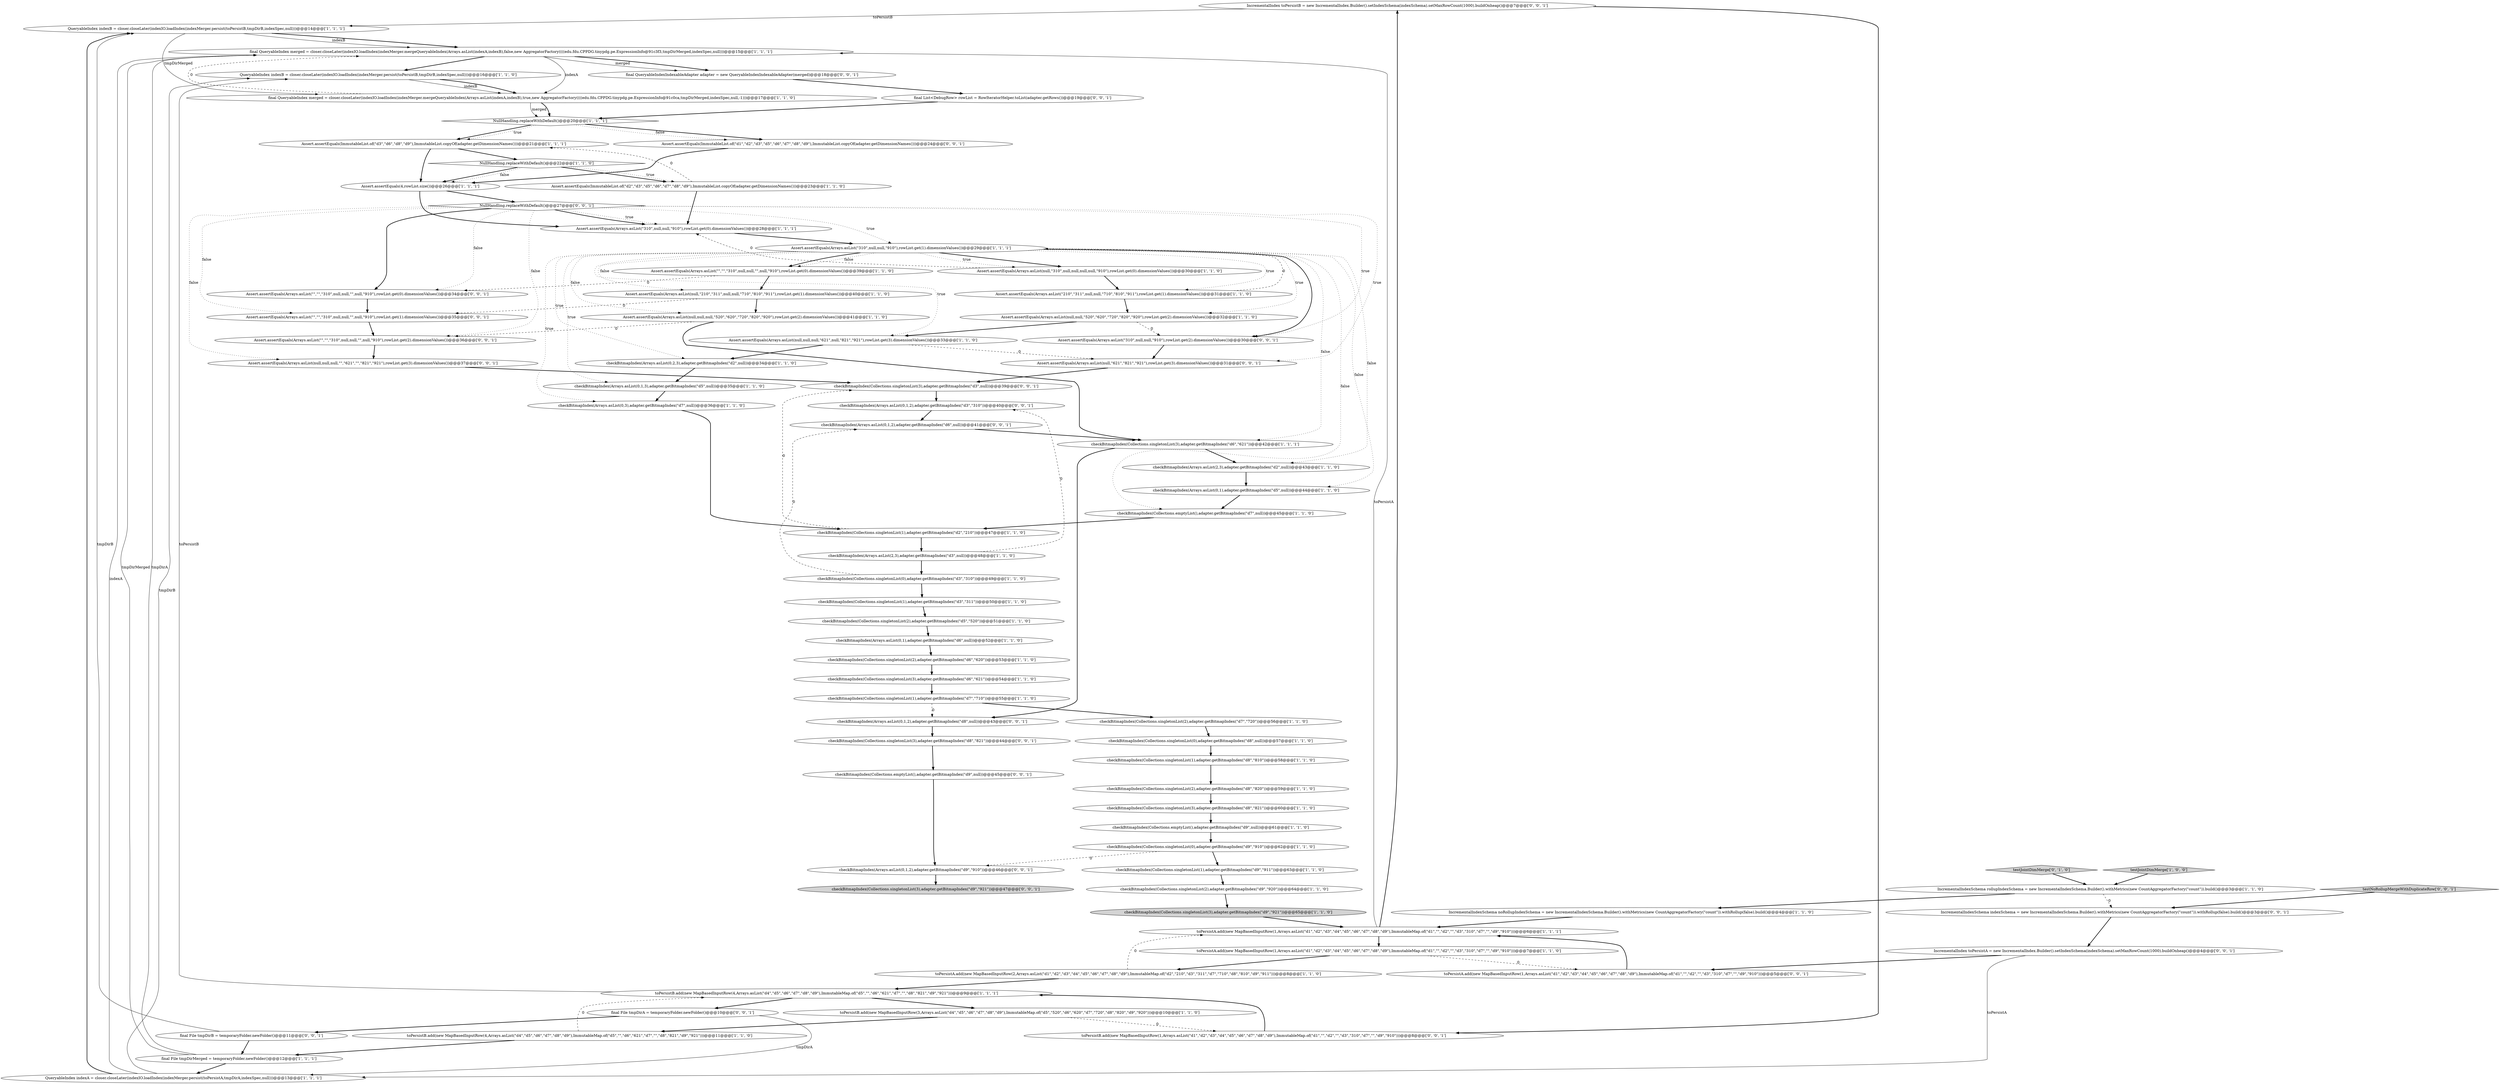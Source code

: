 digraph {
64 [style = filled, label = "IncrementalIndex toPersistB = new IncrementalIndex.Builder().setIndexSchema(indexSchema).setMaxRowCount(1000).buildOnheap()@@@7@@@['0', '0', '1']", fillcolor = white, shape = ellipse image = "AAA0AAABBB3BBB"];
29 [style = filled, label = "toPersistB.add(new MapBasedInputRow(4,Arrays.asList(\"d4\",\"d5\",\"d6\",\"d7\",\"d8\",\"d9\"),ImmutableMap.of(\"d5\",\"\",\"d6\",\"621\",\"d7\",\"\",\"d8\",\"821\",\"d9\",\"921\")))@@@11@@@['1', '1', '0']", fillcolor = white, shape = ellipse image = "AAA0AAABBB1BBB"];
45 [style = filled, label = "final QueryableIndex merged = closer.closeLater(indexIO.loadIndex(indexMerger.mergeQueryableIndex(Arrays.asList(indexA,indexB),false,new AggregatorFactory((((edu.fdu.CPPDG.tinypdg.pe.ExpressionInfo@91c3f3,tmpDirMerged,indexSpec,null)))@@@15@@@['1', '1', '1']", fillcolor = white, shape = ellipse image = "AAA0AAABBB1BBB"];
53 [style = filled, label = "checkBitmapIndex(Collections.singletonList(1),adapter.getBitmapIndex(\"d7\",\"710\"))@@@55@@@['1', '1', '0']", fillcolor = white, shape = ellipse image = "AAA0AAABBB1BBB"];
28 [style = filled, label = "checkBitmapIndex(Collections.singletonList(3),adapter.getBitmapIndex(\"d8\",\"821\"))@@@60@@@['1', '1', '0']", fillcolor = white, shape = ellipse image = "AAA0AAABBB1BBB"];
58 [style = filled, label = "Assert.assertEquals(Arrays.asList(\"\",\"\",\"310\",null,null,\"\",null,\"910\"),rowList.get(1).dimensionValues())@@@35@@@['0', '0', '1']", fillcolor = white, shape = ellipse image = "AAA0AAABBB3BBB"];
34 [style = filled, label = "toPersistA.add(new MapBasedInputRow(1,Arrays.asList(\"d1\",\"d2\",\"d3\",\"d4\",\"d5\",\"d6\",\"d7\",\"d8\",\"d9\"),ImmutableMap.of(\"d1\",\"\",\"d2\",\"\",\"d3\",\"310\",\"d7\",\"\",\"d9\",\"910\")))@@@6@@@['1', '1', '1']", fillcolor = white, shape = ellipse image = "AAA0AAABBB1BBB"];
55 [style = filled, label = "testJointDimMerge['0', '1', '0']", fillcolor = lightgray, shape = diamond image = "AAA0AAABBB2BBB"];
19 [style = filled, label = "checkBitmapIndex(Collections.singletonList(2),adapter.getBitmapIndex(\"d8\",\"820\"))@@@59@@@['1', '1', '0']", fillcolor = white, shape = ellipse image = "AAA0AAABBB1BBB"];
18 [style = filled, label = "IncrementalIndexSchema rollupIndexSchema = new IncrementalIndexSchema.Builder().withMetrics(new CountAggregatorFactory(\"count\")).build()@@@3@@@['1', '1', '0']", fillcolor = white, shape = ellipse image = "AAA0AAABBB1BBB"];
38 [style = filled, label = "checkBitmapIndex(Collections.singletonList(0),adapter.getBitmapIndex(\"d9\",\"910\"))@@@62@@@['1', '1', '0']", fillcolor = white, shape = ellipse image = "AAA0AAABBB1BBB"];
30 [style = filled, label = "Assert.assertEquals(Arrays.asList(null,\"310\",null,null,null,null,\"910\"),rowList.get(0).dimensionValues())@@@30@@@['1', '1', '0']", fillcolor = white, shape = ellipse image = "AAA0AAABBB1BBB"];
25 [style = filled, label = "toPersistB.add(new MapBasedInputRow(3,Arrays.asList(\"d4\",\"d5\",\"d6\",\"d7\",\"d8\",\"d9\"),ImmutableMap.of(\"d5\",\"520\",\"d6\",\"620\",\"d7\",\"720\",\"d8\",\"820\",\"d9\",\"920\")))@@@10@@@['1', '1', '0']", fillcolor = white, shape = ellipse image = "AAA0AAABBB1BBB"];
4 [style = filled, label = "Assert.assertEquals(4,rowList.size())@@@26@@@['1', '1', '1']", fillcolor = white, shape = ellipse image = "AAA0AAABBB1BBB"];
32 [style = filled, label = "checkBitmapIndex(Collections.singletonList(2),adapter.getBitmapIndex(\"d7\",\"720\"))@@@56@@@['1', '1', '0']", fillcolor = white, shape = ellipse image = "AAA0AAABBB1BBB"];
15 [style = filled, label = "QueryableIndex indexB = closer.closeLater(indexIO.loadIndex(indexMerger.persist(toPersistB,tmpDirB,indexSpec,null)))@@@16@@@['1', '1', '0']", fillcolor = white, shape = ellipse image = "AAA0AAABBB1BBB"];
63 [style = filled, label = "checkBitmapIndex(Collections.singletonList(3),adapter.getBitmapIndex(\"d3\",null))@@@39@@@['0', '0', '1']", fillcolor = white, shape = ellipse image = "AAA0AAABBB3BBB"];
69 [style = filled, label = "Assert.assertEquals(Arrays.asList(\"310\",null,null,\"910\"),rowList.get(2).dimensionValues())@@@30@@@['0', '0', '1']", fillcolor = white, shape = ellipse image = "AAA0AAABBB3BBB"];
33 [style = filled, label = "checkBitmapIndex(Collections.singletonList(0),adapter.getBitmapIndex(\"d3\",\"310\"))@@@49@@@['1', '1', '0']", fillcolor = white, shape = ellipse image = "AAA0AAABBB1BBB"];
49 [style = filled, label = "checkBitmapIndex(Collections.singletonList(3),adapter.getBitmapIndex(\"d6\",\"621\"))@@@42@@@['1', '1', '1']", fillcolor = white, shape = ellipse image = "AAA0AAABBB1BBB"];
31 [style = filled, label = "Assert.assertEquals(Arrays.asList(null,null,null,\"621\",null,\"821\",\"921\"),rowList.get(3).dimensionValues())@@@33@@@['1', '1', '0']", fillcolor = white, shape = ellipse image = "AAA0AAABBB1BBB"];
44 [style = filled, label = "Assert.assertEquals(ImmutableList.of(\"d3\",\"d6\",\"d8\",\"d9\"),ImmutableList.copyOf(adapter.getDimensionNames()))@@@21@@@['1', '1', '1']", fillcolor = white, shape = ellipse image = "AAA0AAABBB1BBB"];
5 [style = filled, label = "Assert.assertEquals(Arrays.asList(\"210\",\"311\",null,null,\"710\",\"810\",\"911\"),rowList.get(1).dimensionValues())@@@31@@@['1', '1', '0']", fillcolor = white, shape = ellipse image = "AAA0AAABBB1BBB"];
27 [style = filled, label = "final QueryableIndex merged = closer.closeLater(indexIO.loadIndex(indexMerger.mergeQueryableIndex(Arrays.asList(indexA,indexB),true,new AggregatorFactory((((edu.fdu.CPPDG.tinypdg.pe.ExpressionInfo@91c0ca,tmpDirMerged,indexSpec,null,-1)))@@@17@@@['1', '1', '0']", fillcolor = white, shape = ellipse image = "AAA0AAABBB1BBB"];
52 [style = filled, label = "NullHandling.replaceWithDefault()@@@20@@@['1', '1', '1']", fillcolor = white, shape = diamond image = "AAA0AAABBB1BBB"];
0 [style = filled, label = "checkBitmapIndex(Collections.singletonList(3),adapter.getBitmapIndex(\"d6\",\"621\"))@@@54@@@['1', '1', '0']", fillcolor = white, shape = ellipse image = "AAA0AAABBB1BBB"];
36 [style = filled, label = "toPersistB.add(new MapBasedInputRow(4,Arrays.asList(\"d4\",\"d5\",\"d6\",\"d7\",\"d8\",\"d9\"),ImmutableMap.of(\"d5\",\"\",\"d6\",\"621\",\"d7\",\"\",\"d8\",\"821\",\"d9\",\"921\")))@@@9@@@['1', '1', '1']", fillcolor = white, shape = ellipse image = "AAA0AAABBB1BBB"];
62 [style = filled, label = "NullHandling.replaceWithDefault()@@@27@@@['0', '0', '1']", fillcolor = white, shape = diamond image = "AAA0AAABBB3BBB"];
7 [style = filled, label = "Assert.assertEquals(ImmutableList.of(\"d2\",\"d3\",\"d5\",\"d6\",\"d7\",\"d8\",\"d9\"),ImmutableList.copyOf(adapter.getDimensionNames()))@@@23@@@['1', '1', '0']", fillcolor = white, shape = ellipse image = "AAA0AAABBB1BBB"];
1 [style = filled, label = "NullHandling.replaceWithDefault()@@@22@@@['1', '1', '0']", fillcolor = white, shape = diamond image = "AAA0AAABBB1BBB"];
40 [style = filled, label = "checkBitmapIndex(Collections.singletonList(1),adapter.getBitmapIndex(\"d8\",\"810\"))@@@58@@@['1', '1', '0']", fillcolor = white, shape = ellipse image = "AAA0AAABBB1BBB"];
17 [style = filled, label = "checkBitmapIndex(Collections.singletonList(3),adapter.getBitmapIndex(\"d9\",\"921\"))@@@65@@@['1', '1', '0']", fillcolor = lightgray, shape = ellipse image = "AAA0AAABBB1BBB"];
12 [style = filled, label = "checkBitmapIndex(Arrays.asList(0,2,3),adapter.getBitmapIndex(\"d2\",null))@@@34@@@['1', '1', '0']", fillcolor = white, shape = ellipse image = "AAA0AAABBB1BBB"];
11 [style = filled, label = "Assert.assertEquals(Arrays.asList(null,null,null,\"520\",\"620\",\"720\",\"820\",\"920\"),rowList.get(2).dimensionValues())@@@41@@@['1', '1', '0']", fillcolor = white, shape = ellipse image = "AAA0AAABBB1BBB"];
54 [style = filled, label = "Assert.assertEquals(Arrays.asList(\"310\",null,null,\"910\"),rowList.get(0).dimensionValues())@@@28@@@['1', '1', '1']", fillcolor = white, shape = ellipse image = "AAA0AAABBB1BBB"];
21 [style = filled, label = "checkBitmapIndex(Collections.singletonList(0),adapter.getBitmapIndex(\"d8\",null))@@@57@@@['1', '1', '0']", fillcolor = white, shape = ellipse image = "AAA0AAABBB1BBB"];
68 [style = filled, label = "final File tmpDirB = temporaryFolder.newFolder()@@@11@@@['0', '0', '1']", fillcolor = white, shape = ellipse image = "AAA0AAABBB3BBB"];
47 [style = filled, label = "checkBitmapIndex(Collections.singletonList(1),adapter.getBitmapIndex(\"d9\",\"911\"))@@@63@@@['1', '1', '0']", fillcolor = white, shape = ellipse image = "AAA0AAABBB1BBB"];
51 [style = filled, label = "checkBitmapIndex(Arrays.asList(2,3),adapter.getBitmapIndex(\"d3\",null))@@@48@@@['1', '1', '0']", fillcolor = white, shape = ellipse image = "AAA0AAABBB1BBB"];
8 [style = filled, label = "toPersistA.add(new MapBasedInputRow(1,Arrays.asList(\"d1\",\"d2\",\"d3\",\"d4\",\"d5\",\"d6\",\"d7\",\"d8\",\"d9\"),ImmutableMap.of(\"d1\",\"\",\"d2\",\"\",\"d3\",\"310\",\"d7\",\"\",\"d9\",\"910\")))@@@7@@@['1', '1', '0']", fillcolor = white, shape = ellipse image = "AAA0AAABBB1BBB"];
78 [style = filled, label = "IncrementalIndexSchema indexSchema = new IncrementalIndexSchema.Builder().withMetrics(new CountAggregatorFactory(\"count\")).withRollup(false).build()@@@3@@@['0', '0', '1']", fillcolor = white, shape = ellipse image = "AAA0AAABBB3BBB"];
13 [style = filled, label = "QueryableIndex indexB = closer.closeLater(indexIO.loadIndex(indexMerger.persist(toPersistB,tmpDirB,indexSpec,null)))@@@14@@@['1', '1', '1']", fillcolor = white, shape = ellipse image = "AAA0AAABBB1BBB"];
26 [style = filled, label = "Assert.assertEquals(Arrays.asList(\"310\",null,null,\"910\"),rowList.get(1).dimensionValues())@@@29@@@['1', '1', '1']", fillcolor = white, shape = ellipse image = "AAA0AAABBB1BBB"];
14 [style = filled, label = "checkBitmapIndex(Arrays.asList(2,3),adapter.getBitmapIndex(\"d2\",null))@@@43@@@['1', '1', '0']", fillcolor = white, shape = ellipse image = "AAA0AAABBB1BBB"];
6 [style = filled, label = "checkBitmapIndex(Collections.emptyList(),adapter.getBitmapIndex(\"d7\",null))@@@45@@@['1', '1', '0']", fillcolor = white, shape = ellipse image = "AAA0AAABBB1BBB"];
35 [style = filled, label = "Assert.assertEquals(Arrays.asList(null,\"210\",\"311\",null,null,\"710\",\"810\",\"911\"),rowList.get(1).dimensionValues())@@@40@@@['1', '1', '0']", fillcolor = white, shape = ellipse image = "AAA0AAABBB1BBB"];
43 [style = filled, label = "checkBitmapIndex(Collections.singletonList(2),adapter.getBitmapIndex(\"d9\",\"920\"))@@@64@@@['1', '1', '0']", fillcolor = white, shape = ellipse image = "AAA0AAABBB1BBB"];
22 [style = filled, label = "QueryableIndex indexA = closer.closeLater(indexIO.loadIndex(indexMerger.persist(toPersistA,tmpDirA,indexSpec,null)))@@@13@@@['1', '1', '1']", fillcolor = white, shape = ellipse image = "AAA0AAABBB1BBB"];
50 [style = filled, label = "Assert.assertEquals(Arrays.asList(null,null,\"520\",\"620\",\"720\",\"820\",\"920\"),rowList.get(2).dimensionValues())@@@32@@@['1', '1', '0']", fillcolor = white, shape = ellipse image = "AAA0AAABBB1BBB"];
59 [style = filled, label = "final QueryableIndexIndexableAdapter adapter = new QueryableIndexIndexableAdapter(merged)@@@18@@@['0', '0', '1']", fillcolor = white, shape = ellipse image = "AAA0AAABBB3BBB"];
73 [style = filled, label = "IncrementalIndex toPersistA = new IncrementalIndex.Builder().setIndexSchema(indexSchema).setMaxRowCount(1000).buildOnheap()@@@4@@@['0', '0', '1']", fillcolor = white, shape = ellipse image = "AAA0AAABBB3BBB"];
75 [style = filled, label = "checkBitmapIndex(Collections.singletonList(3),adapter.getBitmapIndex(\"d9\",\"921\"))@@@47@@@['0', '0', '1']", fillcolor = lightgray, shape = ellipse image = "AAA0AAABBB3BBB"];
80 [style = filled, label = "checkBitmapIndex(Collections.singletonList(3),adapter.getBitmapIndex(\"d8\",\"821\"))@@@44@@@['0', '0', '1']", fillcolor = white, shape = ellipse image = "AAA0AAABBB3BBB"];
70 [style = filled, label = "checkBitmapIndex(Arrays.asList(0,1,2),adapter.getBitmapIndex(\"d3\",\"310\"))@@@40@@@['0', '0', '1']", fillcolor = white, shape = ellipse image = "AAA0AAABBB3BBB"];
2 [style = filled, label = "checkBitmapIndex(Collections.singletonList(2),adapter.getBitmapIndex(\"d5\",\"520\"))@@@51@@@['1', '1', '0']", fillcolor = white, shape = ellipse image = "AAA0AAABBB1BBB"];
60 [style = filled, label = "final File tmpDirA = temporaryFolder.newFolder()@@@10@@@['0', '0', '1']", fillcolor = white, shape = ellipse image = "AAA0AAABBB3BBB"];
9 [style = filled, label = "checkBitmapIndex(Arrays.asList(0,1,3),adapter.getBitmapIndex(\"d5\",null))@@@35@@@['1', '1', '0']", fillcolor = white, shape = ellipse image = "AAA0AAABBB1BBB"];
67 [style = filled, label = "Assert.assertEquals(Arrays.asList(null,null,null,\"\",\"621\",\"\",\"821\",\"921\"),rowList.get(3).dimensionValues())@@@37@@@['0', '0', '1']", fillcolor = white, shape = ellipse image = "AAA0AAABBB3BBB"];
10 [style = filled, label = "IncrementalIndexSchema noRollupIndexSchema = new IncrementalIndexSchema.Builder().withMetrics(new CountAggregatorFactory(\"count\")).withRollup(false).build()@@@4@@@['1', '1', '0']", fillcolor = white, shape = ellipse image = "AAA0AAABBB1BBB"];
61 [style = filled, label = "Assert.assertEquals(Arrays.asList(null,\"621\",\"821\",\"921\"),rowList.get(3).dimensionValues())@@@31@@@['0', '0', '1']", fillcolor = white, shape = ellipse image = "AAA0AAABBB3BBB"];
3 [style = filled, label = "Assert.assertEquals(Arrays.asList(\"\",\"\",\"310\",null,null,\"\",null,\"910\"),rowList.get(0).dimensionValues())@@@39@@@['1', '1', '0']", fillcolor = white, shape = ellipse image = "AAA0AAABBB1BBB"];
41 [style = filled, label = "checkBitmapIndex(Collections.emptyList(),adapter.getBitmapIndex(\"d9\",null))@@@61@@@['1', '1', '0']", fillcolor = white, shape = ellipse image = "AAA0AAABBB1BBB"];
65 [style = filled, label = "checkBitmapIndex(Arrays.asList(0,1,2),adapter.getBitmapIndex(\"d9\",\"910\"))@@@46@@@['0', '0', '1']", fillcolor = white, shape = ellipse image = "AAA0AAABBB3BBB"];
76 [style = filled, label = "final List<DebugRow> rowList = RowIteratorHelper.toList(adapter.getRows())@@@19@@@['0', '0', '1']", fillcolor = white, shape = ellipse image = "AAA0AAABBB3BBB"];
39 [style = filled, label = "checkBitmapIndex(Arrays.asList(0,1),adapter.getBitmapIndex(\"d5\",null))@@@44@@@['1', '1', '0']", fillcolor = white, shape = ellipse image = "AAA0AAABBB1BBB"];
81 [style = filled, label = "toPersistA.add(new MapBasedInputRow(1,Arrays.asList(\"d1\",\"d2\",\"d3\",\"d4\",\"d5\",\"d6\",\"d7\",\"d8\",\"d9\"),ImmutableMap.of(\"d1\",\"\",\"d2\",\"\",\"d3\",\"310\",\"d7\",\"\",\"d9\",\"910\")))@@@5@@@['0', '0', '1']", fillcolor = white, shape = ellipse image = "AAA0AAABBB3BBB"];
77 [style = filled, label = "checkBitmapIndex(Arrays.asList(0,1,2),adapter.getBitmapIndex(\"d8\",null))@@@43@@@['0', '0', '1']", fillcolor = white, shape = ellipse image = "AAA0AAABBB3BBB"];
37 [style = filled, label = "checkBitmapIndex(Collections.singletonList(1),adapter.getBitmapIndex(\"d2\",\"210\"))@@@47@@@['1', '1', '0']", fillcolor = white, shape = ellipse image = "AAA0AAABBB1BBB"];
56 [style = filled, label = "Assert.assertEquals(Arrays.asList(\"\",\"\",\"310\",null,null,\"\",null,\"910\"),rowList.get(0).dimensionValues())@@@34@@@['0', '0', '1']", fillcolor = white, shape = ellipse image = "AAA0AAABBB3BBB"];
72 [style = filled, label = "Assert.assertEquals(ImmutableList.of(\"d1\",\"d2\",\"d3\",\"d5\",\"d6\",\"d7\",\"d8\",\"d9\"),ImmutableList.copyOf(adapter.getDimensionNames()))@@@24@@@['0', '0', '1']", fillcolor = white, shape = ellipse image = "AAA0AAABBB3BBB"];
42 [style = filled, label = "checkBitmapIndex(Arrays.asList(0,1),adapter.getBitmapIndex(\"d6\",null))@@@52@@@['1', '1', '0']", fillcolor = white, shape = ellipse image = "AAA0AAABBB1BBB"];
79 [style = filled, label = "toPersistB.add(new MapBasedInputRow(1,Arrays.asList(\"d1\",\"d2\",\"d3\",\"d4\",\"d5\",\"d6\",\"d7\",\"d8\",\"d9\"),ImmutableMap.of(\"d1\",\"\",\"d2\",\"\",\"d3\",\"310\",\"d7\",\"\",\"d9\",\"910\")))@@@8@@@['0', '0', '1']", fillcolor = white, shape = ellipse image = "AAA0AAABBB3BBB"];
57 [style = filled, label = "testNoRollupMergeWithDuplicateRow['0', '0', '1']", fillcolor = lightgray, shape = diamond image = "AAA0AAABBB3BBB"];
74 [style = filled, label = "checkBitmapIndex(Collections.emptyList(),adapter.getBitmapIndex(\"d9\",null))@@@45@@@['0', '0', '1']", fillcolor = white, shape = ellipse image = "AAA0AAABBB3BBB"];
20 [style = filled, label = "checkBitmapIndex(Collections.singletonList(2),adapter.getBitmapIndex(\"d6\",\"620\"))@@@53@@@['1', '1', '0']", fillcolor = white, shape = ellipse image = "AAA0AAABBB1BBB"];
46 [style = filled, label = "toPersistA.add(new MapBasedInputRow(2,Arrays.asList(\"d1\",\"d2\",\"d3\",\"d4\",\"d5\",\"d6\",\"d7\",\"d8\",\"d9\"),ImmutableMap.of(\"d2\",\"210\",\"d3\",\"311\",\"d7\",\"710\",\"d8\",\"810\",\"d9\",\"911\")))@@@8@@@['1', '1', '0']", fillcolor = white, shape = ellipse image = "AAA0AAABBB1BBB"];
66 [style = filled, label = "Assert.assertEquals(Arrays.asList(\"\",\"\",\"310\",null,null,\"\",null,\"910\"),rowList.get(2).dimensionValues())@@@36@@@['0', '0', '1']", fillcolor = white, shape = ellipse image = "AAA0AAABBB3BBB"];
71 [style = filled, label = "checkBitmapIndex(Arrays.asList(0,1,2),adapter.getBitmapIndex(\"d6\",null))@@@41@@@['0', '0', '1']", fillcolor = white, shape = ellipse image = "AAA0AAABBB3BBB"];
48 [style = filled, label = "testJointDimMerge['1', '0', '0']", fillcolor = lightgray, shape = diamond image = "AAA0AAABBB1BBB"];
16 [style = filled, label = "final File tmpDirMerged = temporaryFolder.newFolder()@@@12@@@['1', '1', '1']", fillcolor = white, shape = ellipse image = "AAA0AAABBB1BBB"];
23 [style = filled, label = "checkBitmapIndex(Arrays.asList(0,3),adapter.getBitmapIndex(\"d7\",null))@@@36@@@['1', '1', '0']", fillcolor = white, shape = ellipse image = "AAA0AAABBB1BBB"];
24 [style = filled, label = "checkBitmapIndex(Collections.singletonList(1),adapter.getBitmapIndex(\"d3\",\"311\"))@@@50@@@['1', '1', '0']", fillcolor = white, shape = ellipse image = "AAA0AAABBB1BBB"];
52->44 [style = bold, label=""];
74->65 [style = bold, label=""];
26->14 [style = dotted, label="false"];
13->45 [style = solid, label="indexB"];
62->54 [style = bold, label=""];
62->26 [style = dotted, label="true"];
49->14 [style = bold, label=""];
20->0 [style = bold, label=""];
26->50 [style = dotted, label="true"];
76->52 [style = bold, label=""];
4->62 [style = bold, label=""];
26->12 [style = dotted, label="true"];
60->22 [style = solid, label="tmpDirA"];
39->6 [style = bold, label=""];
77->80 [style = bold, label=""];
25->29 [style = bold, label=""];
72->4 [style = bold, label=""];
12->9 [style = bold, label=""];
52->44 [style = dotted, label="true"];
26->3 [style = dotted, label="false"];
26->11 [style = dotted, label="false"];
33->71 [style = dashed, label="0"];
3->35 [style = bold, label=""];
0->53 [style = bold, label=""];
64->79 [style = bold, label=""];
50->69 [style = dashed, label="0"];
70->71 [style = bold, label=""];
26->30 [style = dotted, label="true"];
57->78 [style = bold, label=""];
68->13 [style = solid, label="tmpDirB"];
34->64 [style = bold, label=""];
51->70 [style = dashed, label="0"];
53->32 [style = bold, label=""];
13->45 [style = bold, label=""];
46->34 [style = dashed, label="0"];
71->49 [style = bold, label=""];
15->27 [style = solid, label="indexB"];
60->68 [style = bold, label=""];
44->1 [style = bold, label=""];
7->44 [style = dashed, label="0"];
19->28 [style = bold, label=""];
48->18 [style = bold, label=""];
27->45 [style = dashed, label="0"];
54->26 [style = bold, label=""];
22->13 [style = bold, label=""];
62->56 [style = bold, label=""];
1->4 [style = bold, label=""];
5->26 [style = dashed, label="0"];
66->67 [style = bold, label=""];
31->61 [style = dashed, label="0"];
38->65 [style = dashed, label="0"];
16->45 [style = solid, label="tmpDirA"];
45->59 [style = bold, label=""];
65->75 [style = bold, label=""];
3->56 [style = dashed, label="0"];
73->22 [style = solid, label="toPersistA"];
46->36 [style = bold, label=""];
62->61 [style = dotted, label="true"];
47->43 [style = bold, label=""];
26->23 [style = dotted, label="true"];
34->8 [style = bold, label=""];
25->79 [style = dashed, label="0"];
26->9 [style = dotted, label="true"];
34->45 [style = solid, label="toPersistA"];
56->58 [style = bold, label=""];
17->34 [style = bold, label=""];
36->25 [style = bold, label=""];
23->37 [style = bold, label=""];
10->34 [style = bold, label=""];
44->4 [style = bold, label=""];
26->49 [style = dotted, label="false"];
50->31 [style = bold, label=""];
45->59 [style = solid, label="merged"];
18->78 [style = dashed, label="0"];
49->77 [style = bold, label=""];
38->47 [style = bold, label=""];
41->38 [style = bold, label=""];
73->81 [style = bold, label=""];
68->16 [style = bold, label=""];
78->73 [style = bold, label=""];
14->39 [style = bold, label=""];
61->63 [style = bold, label=""];
29->16 [style = bold, label=""];
53->77 [style = dashed, label="0"];
27->52 [style = solid, label="merged"];
81->34 [style = bold, label=""];
45->15 [style = bold, label=""];
8->81 [style = dashed, label="0"];
26->3 [style = bold, label=""];
55->18 [style = bold, label=""];
22->15 [style = solid, label="tmpDirB"];
26->39 [style = dotted, label="false"];
40->19 [style = bold, label=""];
63->70 [style = bold, label=""];
26->6 [style = dotted, label="false"];
62->69 [style = dotted, label="true"];
7->54 [style = bold, label=""];
1->7 [style = bold, label=""];
31->12 [style = bold, label=""];
28->41 [style = bold, label=""];
4->54 [style = bold, label=""];
27->52 [style = bold, label=""];
58->66 [style = bold, label=""];
64->13 [style = solid, label="toPersistB"];
6->37 [style = bold, label=""];
43->17 [style = bold, label=""];
26->31 [style = dotted, label="true"];
18->10 [style = bold, label=""];
67->63 [style = bold, label=""];
30->5 [style = bold, label=""];
33->24 [style = bold, label=""];
36->60 [style = bold, label=""];
62->67 [style = dotted, label="false"];
36->15 [style = solid, label="toPersistB"];
59->76 [style = bold, label=""];
62->66 [style = dotted, label="false"];
35->58 [style = dashed, label="0"];
11->49 [style = bold, label=""];
26->69 [style = bold, label=""];
62->56 [style = dotted, label="false"];
62->58 [style = dotted, label="false"];
29->36 [style = dashed, label="0"];
32->21 [style = bold, label=""];
24->2 [style = bold, label=""];
37->51 [style = bold, label=""];
42->20 [style = bold, label=""];
52->72 [style = bold, label=""];
22->45 [style = solid, label="indexA"];
16->22 [style = bold, label=""];
37->63 [style = dashed, label="0"];
69->61 [style = bold, label=""];
26->30 [style = bold, label=""];
1->7 [style = dotted, label="true"];
9->23 [style = bold, label=""];
8->46 [style = bold, label=""];
30->54 [style = dashed, label="0"];
80->74 [style = bold, label=""];
45->27 [style = solid, label="indexA"];
79->36 [style = bold, label=""];
1->4 [style = dotted, label="false"];
35->11 [style = bold, label=""];
62->54 [style = dotted, label="true"];
26->35 [style = dotted, label="false"];
52->72 [style = dotted, label="false"];
21->40 [style = bold, label=""];
13->27 [style = solid, label="tmpDirMerged"];
5->50 [style = bold, label=""];
11->66 [style = dashed, label="0"];
15->27 [style = bold, label=""];
26->5 [style = dotted, label="true"];
2->42 [style = bold, label=""];
51->33 [style = bold, label=""];
16->45 [style = solid, label="tmpDirMerged"];
}
